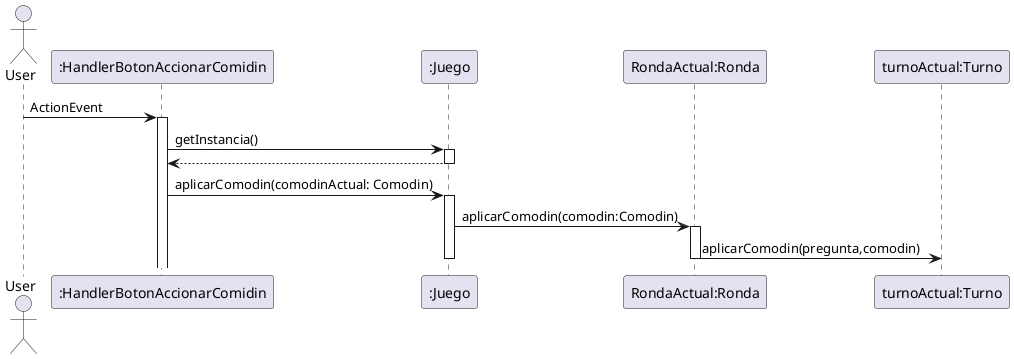 @startuml
Actor User
User -> ":HandlerBotonAccionarComidin": ActionEvent
activate ":HandlerBotonAccionarComidin"
":HandlerBotonAccionarComidin"-> ":Juego": getInstancia()
activate ":Juego"
":Juego" --> ":HandlerBotonAccionarComidin"
deactivate ":Juego"

":HandlerBotonAccionarComidin" -> ":Juego" : aplicarComodin(comodinActual: Comodin)

activate ":Juego"
":Juego" ->"RondaActual:Ronda":aplicarComodin(comodin:Comodin)
activate "RondaActual:Ronda"
"RondaActual:Ronda" ->"turnoActual:Turno":aplicarComodin(pregunta,comodin)


deactivate ":Juego"
deactivate "RondaActual:Ronda"

@enduml